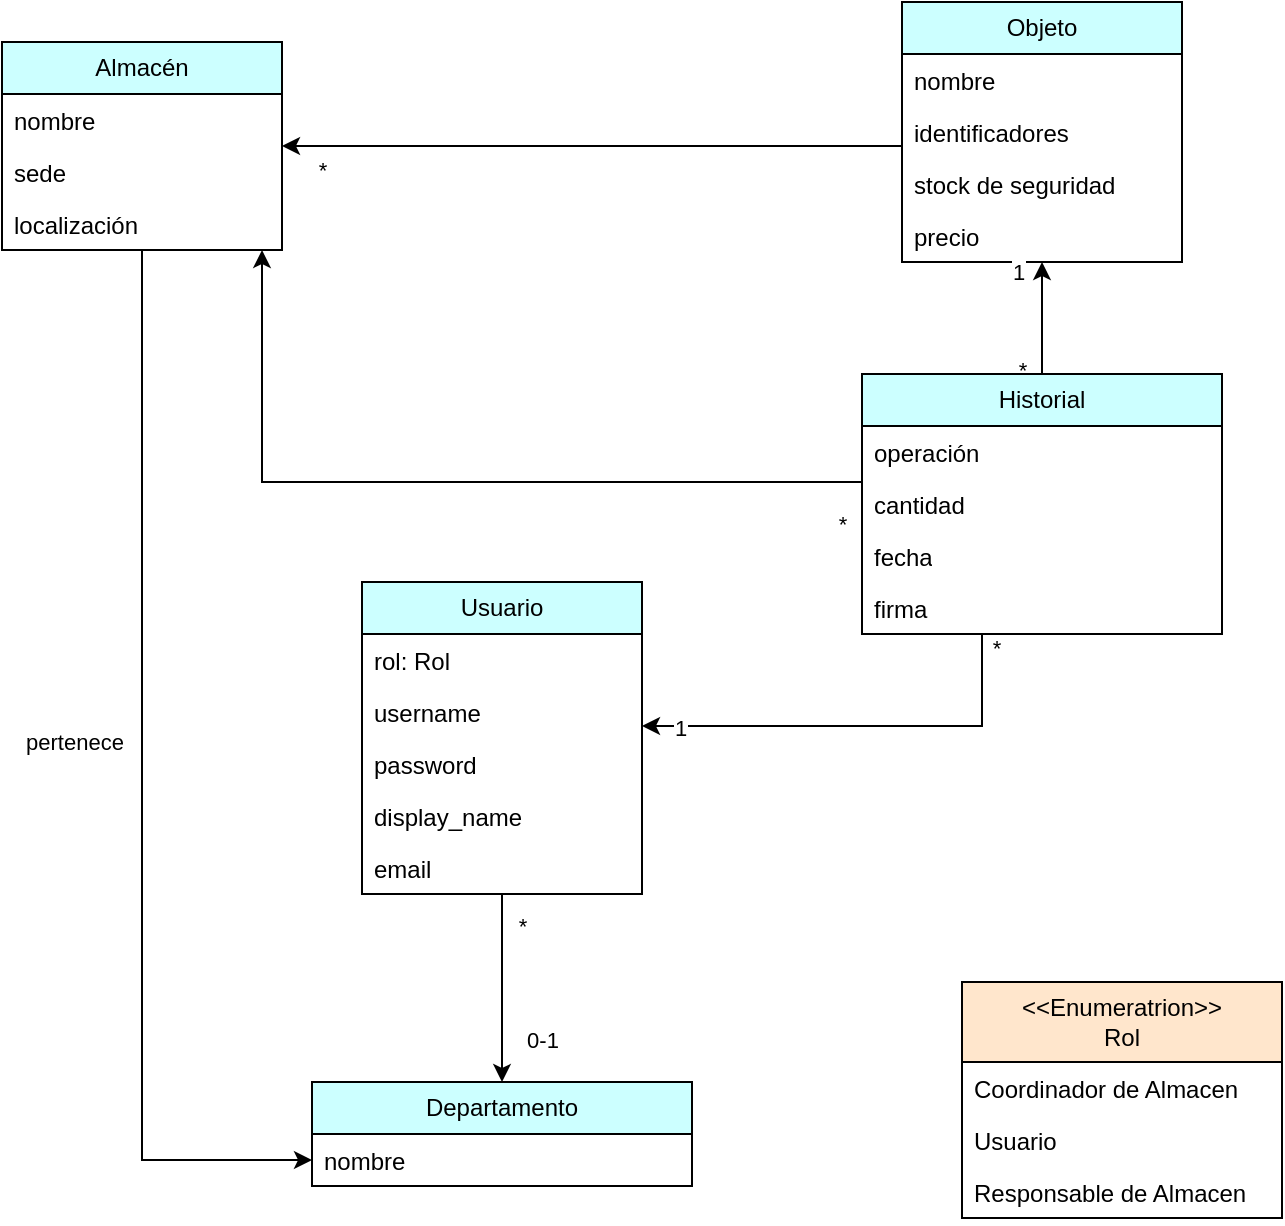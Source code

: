 <mxfile version="24.8.1">
  <diagram name="Página-1" id="jJZ8E01CiKuCelBkgdSJ">
    <mxGraphModel dx="1290" dy="522" grid="1" gridSize="10" guides="1" tooltips="1" connect="1" arrows="1" fold="1" page="1" pageScale="1" pageWidth="827" pageHeight="1169" math="0" shadow="0">
      <root>
        <mxCell id="0" />
        <mxCell id="1" parent="0" />
        <mxCell id="QyNotcD1EDLYbzZCe2Gu-50" style="edgeStyle=orthogonalEdgeStyle;rounded=0;orthogonalLoop=1;jettySize=auto;html=1;entryX=0.5;entryY=0;entryDx=0;entryDy=0;" parent="1" source="QyNotcD1EDLYbzZCe2Gu-13" target="QyNotcD1EDLYbzZCe2Gu-37" edge="1">
          <mxGeometry relative="1" as="geometry" />
        </mxCell>
        <mxCell id="QyNotcD1EDLYbzZCe2Gu-51" value="0-1" style="edgeLabel;html=1;align=center;verticalAlign=middle;resizable=0;points=[];" parent="QyNotcD1EDLYbzZCe2Gu-50" connectable="0" vertex="1">
          <mxGeometry x="0.571" y="2" relative="1" as="geometry">
            <mxPoint x="18" y="-1" as="offset" />
          </mxGeometry>
        </mxCell>
        <mxCell id="QyNotcD1EDLYbzZCe2Gu-85" value="*" style="edgeLabel;html=1;align=center;verticalAlign=middle;resizable=0;points=[];" parent="QyNotcD1EDLYbzZCe2Gu-50" connectable="0" vertex="1">
          <mxGeometry x="-0.672" y="-1" relative="1" as="geometry">
            <mxPoint x="11" as="offset" />
          </mxGeometry>
        </mxCell>
        <mxCell id="QyNotcD1EDLYbzZCe2Gu-13" value="Usuario" style="swimlane;fontStyle=0;childLayout=stackLayout;horizontal=1;startSize=26;fillColor=#CCFFFF;horizontalStack=0;resizeParent=1;resizeParentMax=0;resizeLast=0;collapsible=1;marginBottom=0;whiteSpace=wrap;html=1;" parent="1" vertex="1">
          <mxGeometry x="260" y="480" width="140" height="156" as="geometry" />
        </mxCell>
        <mxCell id="QyNotcD1EDLYbzZCe2Gu-15" value="rol: Rol" style="text;strokeColor=none;fillColor=none;align=left;verticalAlign=top;spacingLeft=4;spacingRight=4;overflow=hidden;rotatable=0;points=[[0,0.5],[1,0.5]];portConstraint=eastwest;whiteSpace=wrap;html=1;" parent="QyNotcD1EDLYbzZCe2Gu-13" vertex="1">
          <mxGeometry y="26" width="140" height="26" as="geometry" />
        </mxCell>
        <mxCell id="QyNotcD1EDLYbzZCe2Gu-47" value="username" style="text;strokeColor=none;fillColor=none;align=left;verticalAlign=top;spacingLeft=4;spacingRight=4;overflow=hidden;rotatable=0;points=[[0,0.5],[1,0.5]];portConstraint=eastwest;whiteSpace=wrap;html=1;" parent="QyNotcD1EDLYbzZCe2Gu-13" vertex="1">
          <mxGeometry y="52" width="140" height="26" as="geometry" />
        </mxCell>
        <mxCell id="QyNotcD1EDLYbzZCe2Gu-16" value="password" style="text;strokeColor=none;fillColor=none;align=left;verticalAlign=top;spacingLeft=4;spacingRight=4;overflow=hidden;rotatable=0;points=[[0,0.5],[1,0.5]];portConstraint=eastwest;whiteSpace=wrap;html=1;" parent="QyNotcD1EDLYbzZCe2Gu-13" vertex="1">
          <mxGeometry y="78" width="140" height="26" as="geometry" />
        </mxCell>
        <mxCell id="QyNotcD1EDLYbzZCe2Gu-48" value="display_name" style="text;strokeColor=none;fillColor=none;align=left;verticalAlign=top;spacingLeft=4;spacingRight=4;overflow=hidden;rotatable=0;points=[[0,0.5],[1,0.5]];portConstraint=eastwest;whiteSpace=wrap;html=1;" parent="QyNotcD1EDLYbzZCe2Gu-13" vertex="1">
          <mxGeometry y="104" width="140" height="26" as="geometry" />
        </mxCell>
        <mxCell id="QyNotcD1EDLYbzZCe2Gu-45" value="email" style="text;strokeColor=none;fillColor=none;align=left;verticalAlign=top;spacingLeft=4;spacingRight=4;overflow=hidden;rotatable=0;points=[[0,0.5],[1,0.5]];portConstraint=eastwest;whiteSpace=wrap;html=1;" parent="QyNotcD1EDLYbzZCe2Gu-13" vertex="1">
          <mxGeometry y="130" width="140" height="26" as="geometry" />
        </mxCell>
        <mxCell id="QyNotcD1EDLYbzZCe2Gu-60" style="edgeStyle=orthogonalEdgeStyle;rounded=0;orthogonalLoop=1;jettySize=auto;html=1;startArrow=none;startFill=0;endArrow=classic;endFill=1;" parent="1" source="QyNotcD1EDLYbzZCe2Gu-21" target="QyNotcD1EDLYbzZCe2Gu-25" edge="1">
          <mxGeometry relative="1" as="geometry">
            <Array as="points">
              <mxPoint x="250" y="262" />
              <mxPoint x="250" y="262" />
            </Array>
          </mxGeometry>
        </mxCell>
        <mxCell id="QyNotcD1EDLYbzZCe2Gu-102" value="*" style="edgeLabel;html=1;align=center;verticalAlign=middle;resizable=0;points=[];" parent="QyNotcD1EDLYbzZCe2Gu-60" connectable="0" vertex="1">
          <mxGeometry x="0.87" y="-1" relative="1" as="geometry">
            <mxPoint y="13" as="offset" />
          </mxGeometry>
        </mxCell>
        <mxCell id="QyNotcD1EDLYbzZCe2Gu-21" value="Objeto" style="swimlane;fontStyle=0;childLayout=stackLayout;horizontal=1;startSize=26;fillColor=#CCFFFF;horizontalStack=0;resizeParent=1;resizeParentMax=0;resizeLast=0;collapsible=1;marginBottom=0;whiteSpace=wrap;html=1;" parent="1" vertex="1">
          <mxGeometry x="530" y="190" width="140" height="130" as="geometry" />
        </mxCell>
        <mxCell id="dxQSUfWuW7B_7QLF6cl1-1" value="nombre" style="text;strokeColor=none;fillColor=none;align=left;verticalAlign=top;spacingLeft=4;spacingRight=4;overflow=hidden;rotatable=0;points=[[0,0.5],[1,0.5]];portConstraint=eastwest;whiteSpace=wrap;html=1;" parent="QyNotcD1EDLYbzZCe2Gu-21" vertex="1">
          <mxGeometry y="26" width="140" height="26" as="geometry" />
        </mxCell>
        <mxCell id="dxQSUfWuW7B_7QLF6cl1-10" value="identificadores" style="text;strokeColor=none;fillColor=none;align=left;verticalAlign=top;spacingLeft=4;spacingRight=4;overflow=hidden;rotatable=0;points=[[0,0.5],[1,0.5]];portConstraint=eastwest;whiteSpace=wrap;html=1;" parent="QyNotcD1EDLYbzZCe2Gu-21" vertex="1">
          <mxGeometry y="52" width="140" height="26" as="geometry" />
        </mxCell>
        <mxCell id="QyNotcD1EDLYbzZCe2Gu-22" value="stock de seguridad" style="text;strokeColor=none;fillColor=none;align=left;verticalAlign=top;spacingLeft=4;spacingRight=4;overflow=hidden;rotatable=0;points=[[0,0.5],[1,0.5]];portConstraint=eastwest;whiteSpace=wrap;html=1;" parent="QyNotcD1EDLYbzZCe2Gu-21" vertex="1">
          <mxGeometry y="78" width="140" height="26" as="geometry" />
        </mxCell>
        <mxCell id="dxQSUfWuW7B_7QLF6cl1-11" value="precio" style="text;strokeColor=none;fillColor=none;align=left;verticalAlign=top;spacingLeft=4;spacingRight=4;overflow=hidden;rotatable=0;points=[[0,0.5],[1,0.5]];portConstraint=eastwest;whiteSpace=wrap;html=1;" parent="QyNotcD1EDLYbzZCe2Gu-21" vertex="1">
          <mxGeometry y="104" width="140" height="26" as="geometry" />
        </mxCell>
        <mxCell id="dxQSUfWuW7B_7QLF6cl1-13" style="edgeStyle=orthogonalEdgeStyle;rounded=0;orthogonalLoop=1;jettySize=auto;html=1;" parent="1" source="QyNotcD1EDLYbzZCe2Gu-25" target="dxQSUfWuW7B_7QLF6cl1-8" edge="1">
          <mxGeometry relative="1" as="geometry" />
        </mxCell>
        <mxCell id="QyNotcD1EDLYbzZCe2Gu-25" value="Almacén" style="swimlane;fontStyle=0;childLayout=stackLayout;horizontal=1;startSize=26;fillColor=#CCFFFF;horizontalStack=0;resizeParent=1;resizeParentMax=0;resizeLast=0;collapsible=1;marginBottom=0;whiteSpace=wrap;html=1;" parent="1" vertex="1">
          <mxGeometry x="80" y="210" width="140" height="104" as="geometry" />
        </mxCell>
        <mxCell id="QyNotcD1EDLYbzZCe2Gu-26" value="nombre" style="text;strokeColor=none;fillColor=none;align=left;verticalAlign=top;spacingLeft=4;spacingRight=4;overflow=hidden;rotatable=0;points=[[0,0.5],[1,0.5]];portConstraint=eastwest;whiteSpace=wrap;html=1;" parent="QyNotcD1EDLYbzZCe2Gu-25" vertex="1">
          <mxGeometry y="26" width="140" height="26" as="geometry" />
        </mxCell>
        <mxCell id="QyNotcD1EDLYbzZCe2Gu-27" value="sede" style="text;strokeColor=none;fillColor=none;align=left;verticalAlign=top;spacingLeft=4;spacingRight=4;overflow=hidden;rotatable=0;points=[[0,0.5],[1,0.5]];portConstraint=eastwest;whiteSpace=wrap;html=1;" parent="QyNotcD1EDLYbzZCe2Gu-25" vertex="1">
          <mxGeometry y="52" width="140" height="26" as="geometry" />
        </mxCell>
        <mxCell id="QyNotcD1EDLYbzZCe2Gu-61" value="localización" style="text;strokeColor=none;fillColor=none;align=left;verticalAlign=top;spacingLeft=4;spacingRight=4;overflow=hidden;rotatable=0;points=[[0,0.5],[1,0.5]];portConstraint=eastwest;whiteSpace=wrap;html=1;" parent="QyNotcD1EDLYbzZCe2Gu-25" vertex="1">
          <mxGeometry y="78" width="140" height="26" as="geometry" />
        </mxCell>
        <mxCell id="QyNotcD1EDLYbzZCe2Gu-59" style="edgeStyle=orthogonalEdgeStyle;rounded=0;orthogonalLoop=1;jettySize=auto;html=1;" parent="1" source="QyNotcD1EDLYbzZCe2Gu-29" target="QyNotcD1EDLYbzZCe2Gu-21" edge="1">
          <mxGeometry relative="1" as="geometry">
            <Array as="points">
              <mxPoint x="600" y="360" />
              <mxPoint x="600" y="360" />
            </Array>
          </mxGeometry>
        </mxCell>
        <mxCell id="QyNotcD1EDLYbzZCe2Gu-92" value="1" style="edgeLabel;html=1;align=center;verticalAlign=middle;resizable=0;points=[];" parent="QyNotcD1EDLYbzZCe2Gu-59" connectable="0" vertex="1">
          <mxGeometry x="0.838" y="1" relative="1" as="geometry">
            <mxPoint x="-11" as="offset" />
          </mxGeometry>
        </mxCell>
        <mxCell id="QyNotcD1EDLYbzZCe2Gu-93" value="*" style="edgeLabel;html=1;align=center;verticalAlign=middle;resizable=0;points=[];" parent="QyNotcD1EDLYbzZCe2Gu-59" connectable="0" vertex="1">
          <mxGeometry x="-0.724" y="1" relative="1" as="geometry">
            <mxPoint x="-9" y="5" as="offset" />
          </mxGeometry>
        </mxCell>
        <mxCell id="QyNotcD1EDLYbzZCe2Gu-68" style="edgeStyle=orthogonalEdgeStyle;rounded=0;orthogonalLoop=1;jettySize=auto;html=1;" parent="1" source="QyNotcD1EDLYbzZCe2Gu-29" target="QyNotcD1EDLYbzZCe2Gu-13" edge="1">
          <mxGeometry relative="1" as="geometry">
            <Array as="points">
              <mxPoint x="570" y="552" />
            </Array>
          </mxGeometry>
        </mxCell>
        <mxCell id="QyNotcD1EDLYbzZCe2Gu-97" value="1" style="edgeLabel;html=1;align=center;verticalAlign=middle;resizable=0;points=[];" parent="QyNotcD1EDLYbzZCe2Gu-68" connectable="0" vertex="1">
          <mxGeometry x="0.908" y="1" relative="1" as="geometry">
            <mxPoint x="9" as="offset" />
          </mxGeometry>
        </mxCell>
        <mxCell id="QyNotcD1EDLYbzZCe2Gu-98" value="*" style="edgeLabel;html=1;align=center;verticalAlign=middle;resizable=0;points=[];" parent="QyNotcD1EDLYbzZCe2Gu-68" connectable="0" vertex="1">
          <mxGeometry x="-0.939" y="1" relative="1" as="geometry">
            <mxPoint x="6" as="offset" />
          </mxGeometry>
        </mxCell>
        <mxCell id="QyNotcD1EDLYbzZCe2Gu-73" style="edgeStyle=orthogonalEdgeStyle;rounded=0;orthogonalLoop=1;jettySize=auto;html=1;exitX=0;exitY=0.5;exitDx=0;exitDy=0;" parent="1" source="QyNotcD1EDLYbzZCe2Gu-32" target="QyNotcD1EDLYbzZCe2Gu-25" edge="1">
          <mxGeometry relative="1" as="geometry">
            <Array as="points">
              <mxPoint x="510" y="430" />
              <mxPoint x="210" y="430" />
            </Array>
          </mxGeometry>
        </mxCell>
        <mxCell id="QyNotcD1EDLYbzZCe2Gu-91" value="*" style="edgeLabel;html=1;align=center;verticalAlign=middle;resizable=0;points=[];" parent="QyNotcD1EDLYbzZCe2Gu-73" connectable="0" vertex="1">
          <mxGeometry x="-0.941" relative="1" as="geometry">
            <mxPoint x="-10" y="-28" as="offset" />
          </mxGeometry>
        </mxCell>
        <mxCell id="QyNotcD1EDLYbzZCe2Gu-29" value="Historial" style="swimlane;fontStyle=0;childLayout=stackLayout;horizontal=1;startSize=26;fillColor=#CCFFFF;horizontalStack=0;resizeParent=1;resizeParentMax=0;resizeLast=0;collapsible=1;marginBottom=0;whiteSpace=wrap;html=1;" parent="1" vertex="1">
          <mxGeometry x="510" y="376" width="180" height="130" as="geometry" />
        </mxCell>
        <mxCell id="QyNotcD1EDLYbzZCe2Gu-31" value="operación" style="text;strokeColor=none;fillColor=none;align=left;verticalAlign=top;spacingLeft=4;spacingRight=4;overflow=hidden;rotatable=0;points=[[0,0.5],[1,0.5]];portConstraint=eastwest;whiteSpace=wrap;html=1;" parent="QyNotcD1EDLYbzZCe2Gu-29" vertex="1">
          <mxGeometry y="26" width="180" height="26" as="geometry" />
        </mxCell>
        <mxCell id="QyNotcD1EDLYbzZCe2Gu-74" value="cantidad" style="text;strokeColor=none;fillColor=none;align=left;verticalAlign=top;spacingLeft=4;spacingRight=4;overflow=hidden;rotatable=0;points=[[0,0.5],[1,0.5]];portConstraint=eastwest;whiteSpace=wrap;html=1;" parent="QyNotcD1EDLYbzZCe2Gu-29" vertex="1">
          <mxGeometry y="52" width="180" height="26" as="geometry" />
        </mxCell>
        <mxCell id="dxQSUfWuW7B_7QLF6cl1-12" value="fecha" style="text;strokeColor=none;fillColor=none;align=left;verticalAlign=top;spacingLeft=4;spacingRight=4;overflow=hidden;rotatable=0;points=[[0,0.5],[1,0.5]];portConstraint=eastwest;whiteSpace=wrap;html=1;" parent="QyNotcD1EDLYbzZCe2Gu-29" vertex="1">
          <mxGeometry y="78" width="180" height="26" as="geometry" />
        </mxCell>
        <mxCell id="QyNotcD1EDLYbzZCe2Gu-32" value="firma" style="text;strokeColor=none;fillColor=none;align=left;verticalAlign=top;spacingLeft=4;spacingRight=4;overflow=hidden;rotatable=0;points=[[0,0.5],[1,0.5]];portConstraint=eastwest;whiteSpace=wrap;html=1;" parent="QyNotcD1EDLYbzZCe2Gu-29" vertex="1">
          <mxGeometry y="104" width="180" height="26" as="geometry" />
        </mxCell>
        <mxCell id="QyNotcD1EDLYbzZCe2Gu-37" value="Departamento" style="swimlane;fontStyle=0;childLayout=stackLayout;horizontal=1;startSize=26;fillColor=#CCFFFF;horizontalStack=0;resizeParent=1;resizeParentMax=0;resizeLast=0;collapsible=1;marginBottom=0;whiteSpace=wrap;html=1;" parent="1" vertex="1">
          <mxGeometry x="235" y="730" width="190" height="52" as="geometry" />
        </mxCell>
        <mxCell id="dxQSUfWuW7B_7QLF6cl1-8" value="nombre" style="text;strokeColor=none;fillColor=none;align=left;verticalAlign=top;spacingLeft=4;spacingRight=4;overflow=hidden;rotatable=0;points=[[0,0.5],[1,0.5]];portConstraint=eastwest;whiteSpace=wrap;html=1;" parent="QyNotcD1EDLYbzZCe2Gu-37" vertex="1">
          <mxGeometry y="26" width="190" height="26" as="geometry" />
        </mxCell>
        <mxCell id="QyNotcD1EDLYbzZCe2Gu-41" value="&lt;div&gt;&amp;lt;&amp;lt;Enumeratrion&amp;gt;&amp;gt;&lt;/div&gt;Rol" style="swimlane;fontStyle=0;childLayout=stackLayout;horizontal=1;startSize=40;fillColor=#FFE6CC;horizontalStack=0;resizeParent=1;resizeParentMax=0;resizeLast=0;collapsible=1;marginBottom=0;whiteSpace=wrap;html=1;" parent="1" vertex="1">
          <mxGeometry x="560" y="680" width="160" height="118" as="geometry" />
        </mxCell>
        <mxCell id="QyNotcD1EDLYbzZCe2Gu-42" value="Coordinador de Almacen" style="text;strokeColor=none;fillColor=none;align=left;verticalAlign=top;spacingLeft=4;spacingRight=4;overflow=hidden;rotatable=0;points=[[0,0.5],[1,0.5]];portConstraint=eastwest;whiteSpace=wrap;html=1;" parent="QyNotcD1EDLYbzZCe2Gu-41" vertex="1">
          <mxGeometry y="40" width="160" height="26" as="geometry" />
        </mxCell>
        <mxCell id="dxQSUfWuW7B_7QLF6cl1-6" value="Usuario" style="text;strokeColor=none;fillColor=none;align=left;verticalAlign=top;spacingLeft=4;spacingRight=4;overflow=hidden;rotatable=0;points=[[0,0.5],[1,0.5]];portConstraint=eastwest;whiteSpace=wrap;html=1;" parent="QyNotcD1EDLYbzZCe2Gu-41" vertex="1">
          <mxGeometry y="66" width="160" height="26" as="geometry" />
        </mxCell>
        <mxCell id="QyNotcD1EDLYbzZCe2Gu-43" value="Responsable de Almacen" style="text;strokeColor=none;fillColor=none;align=left;verticalAlign=top;spacingLeft=4;spacingRight=4;overflow=hidden;rotatable=0;points=[[0,0.5],[1,0.5]];portConstraint=eastwest;whiteSpace=wrap;html=1;" parent="QyNotcD1EDLYbzZCe2Gu-41" vertex="1">
          <mxGeometry y="92" width="160" height="26" as="geometry" />
        </mxCell>
        <mxCell id="dxQSUfWuW7B_7QLF6cl1-9" value="pertenece" style="edgeLabel;html=1;align=center;verticalAlign=middle;resizable=0;points=[];" parent="1" connectable="0" vertex="1">
          <mxGeometry x="110" y="558" as="geometry">
            <mxPoint x="6" y="2" as="offset" />
          </mxGeometry>
        </mxCell>
      </root>
    </mxGraphModel>
  </diagram>
</mxfile>
